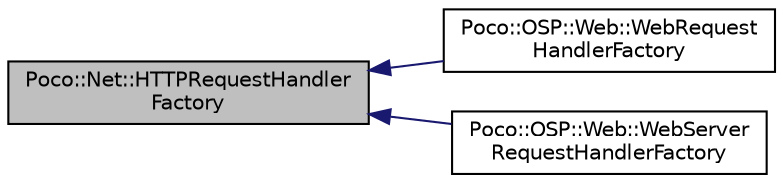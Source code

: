 digraph "Poco::Net::HTTPRequestHandlerFactory"
{
 // LATEX_PDF_SIZE
  edge [fontname="Helvetica",fontsize="10",labelfontname="Helvetica",labelfontsize="10"];
  node [fontname="Helvetica",fontsize="10",shape=record];
  rankdir="LR";
  Node1 [label="Poco::Net::HTTPRequestHandler\lFactory",height=0.2,width=0.4,color="black", fillcolor="grey75", style="filled", fontcolor="black",tooltip=" "];
  Node1 -> Node2 [dir="back",color="midnightblue",fontsize="10",style="solid",fontname="Helvetica"];
  Node2 [label="Poco::OSP::Web::WebRequest\lHandlerFactory",height=0.2,width=0.4,color="black", fillcolor="white", style="filled",URL="$classPoco_1_1OSP_1_1Web_1_1WebRequestHandlerFactory.html",tooltip=" "];
  Node1 -> Node3 [dir="back",color="midnightblue",fontsize="10",style="solid",fontname="Helvetica"];
  Node3 [label="Poco::OSP::Web::WebServer\lRequestHandlerFactory",height=0.2,width=0.4,color="black", fillcolor="white", style="filled",URL="$classPoco_1_1OSP_1_1Web_1_1WebServerRequestHandlerFactory.html",tooltip="The factory for WebServerRequestHandler objects."];
}
